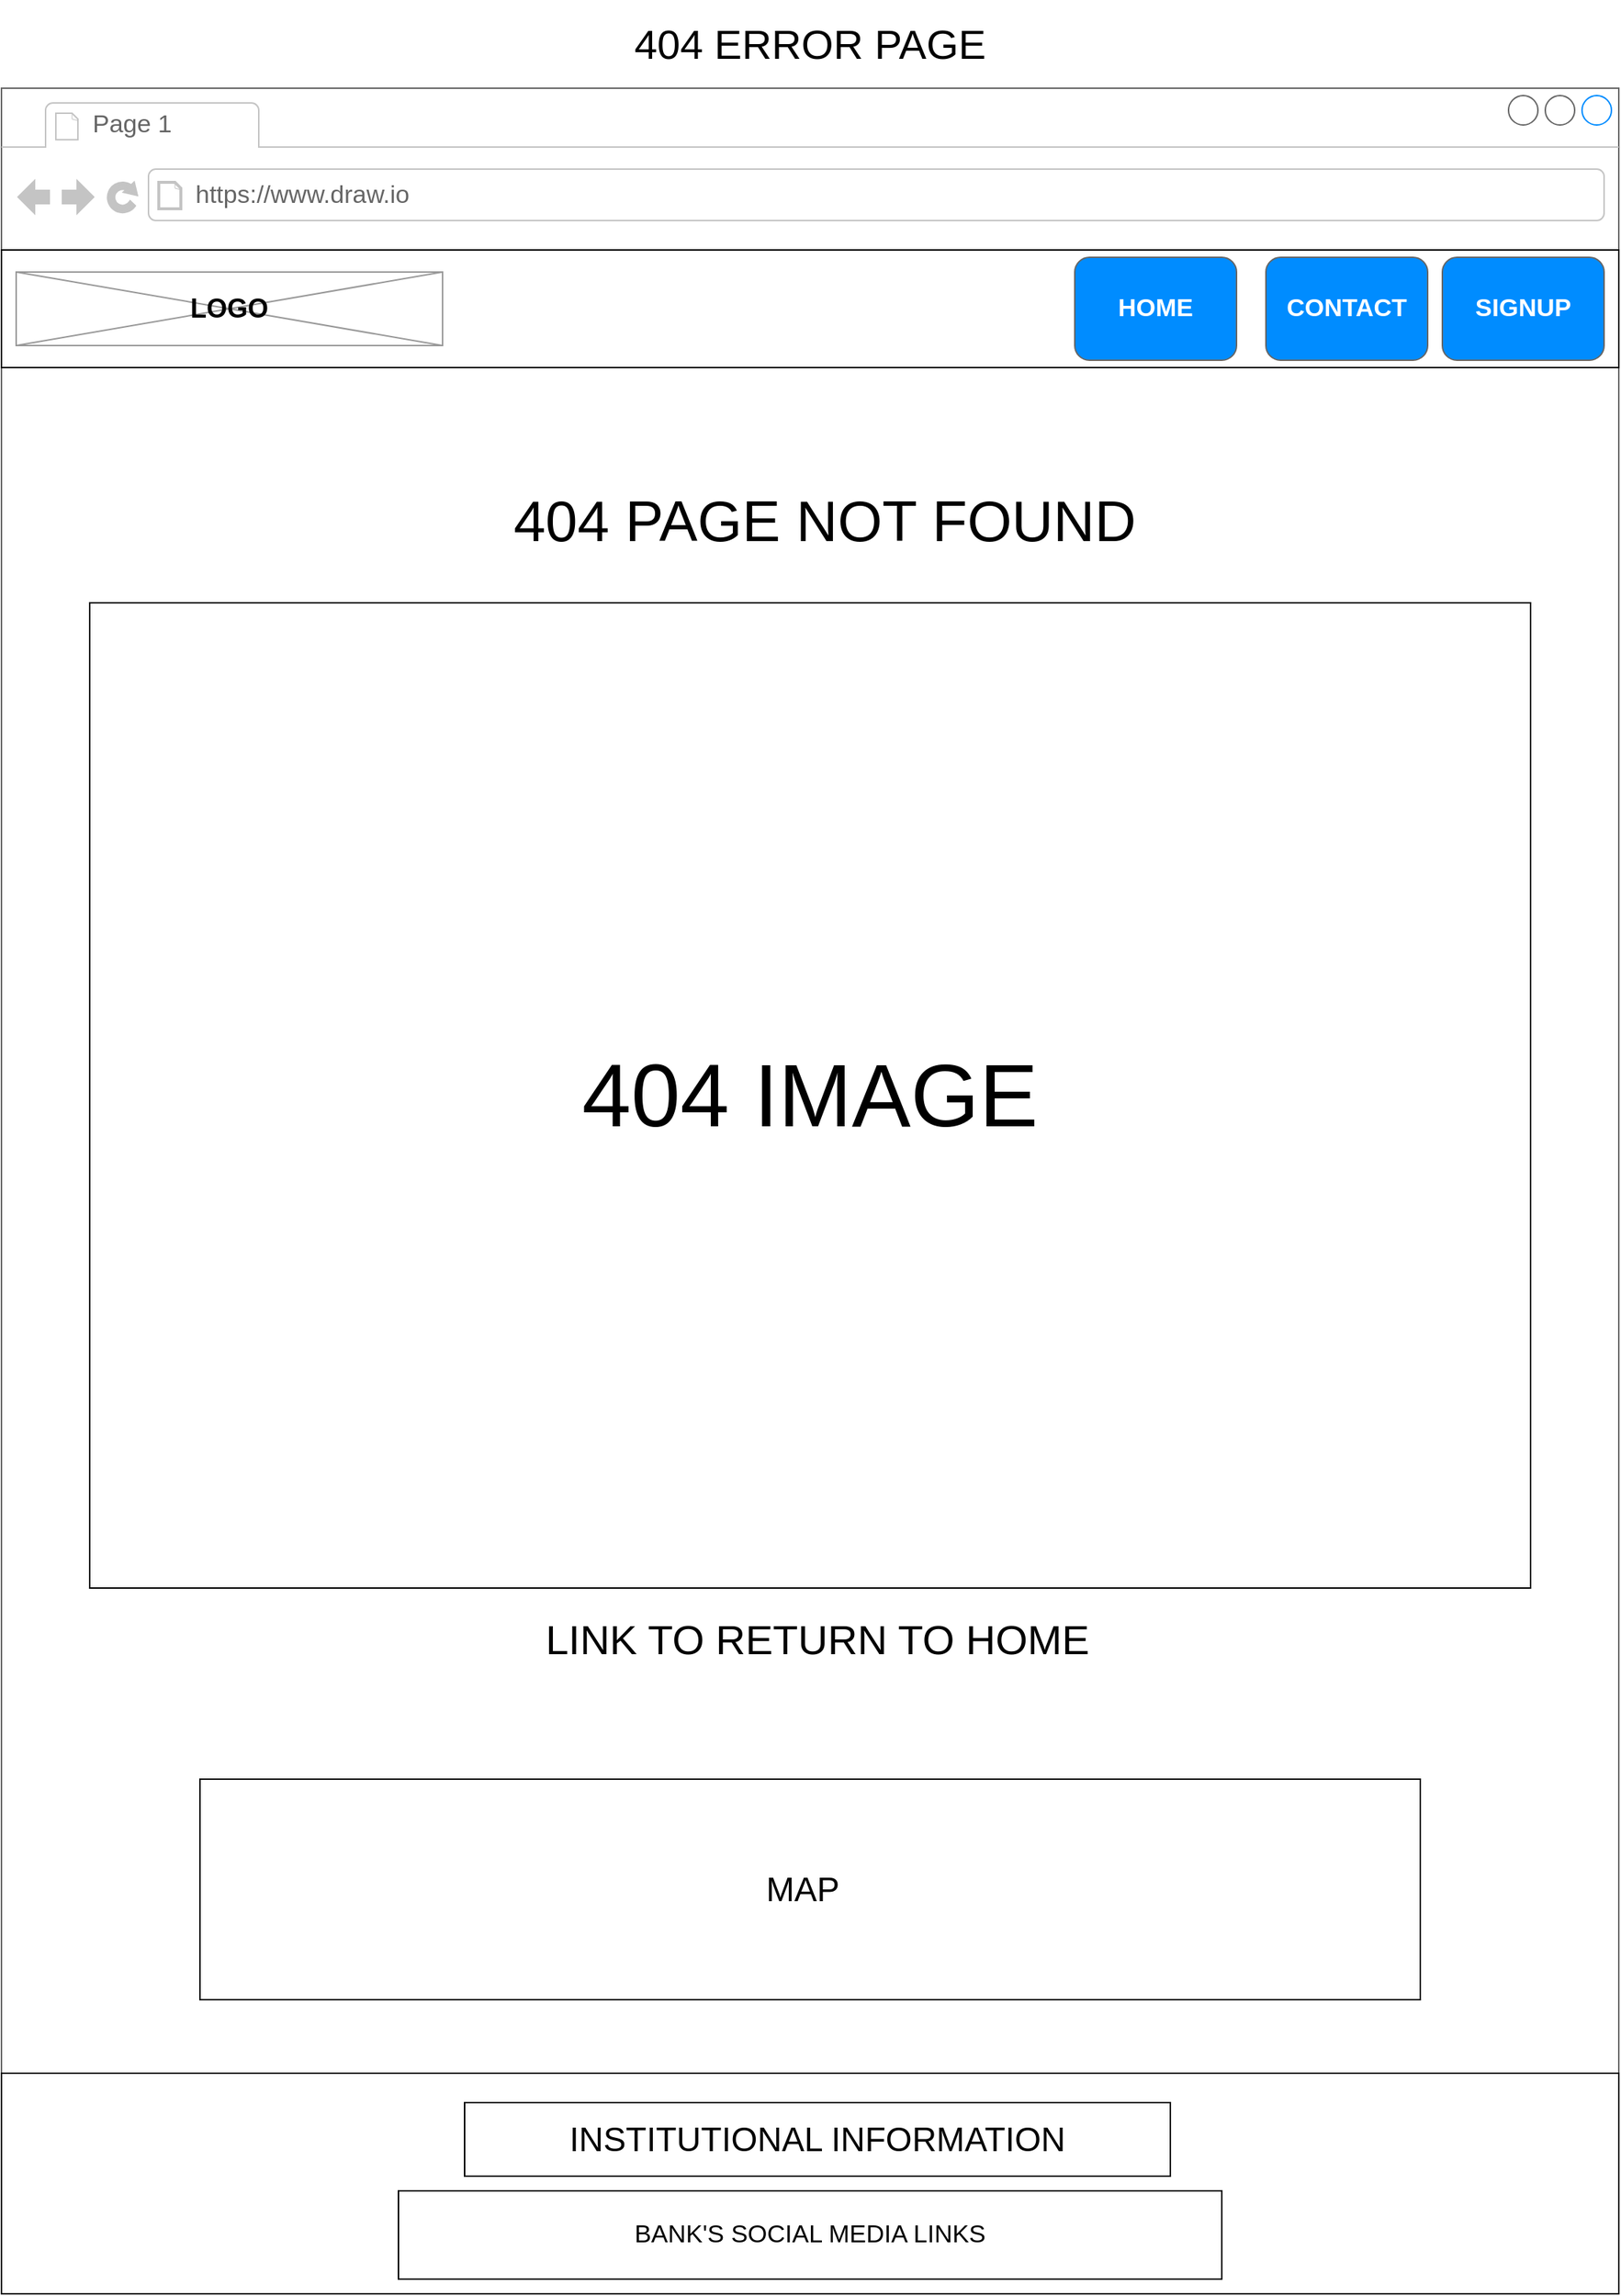 <mxfile version="22.1.16" type="device">
  <diagram name="Page-1" id="2cc2dc42-3aac-f2a9-1cec-7a8b7cbee084">
    <mxGraphModel dx="1400" dy="1771" grid="1" gridSize="10" guides="1" tooltips="1" connect="1" arrows="1" fold="1" page="1" pageScale="1" pageWidth="1100" pageHeight="850" background="none" math="0" shadow="0">
      <root>
        <mxCell id="0" />
        <mxCell id="1" parent="0" />
        <mxCell id="AsocRW2U9enTBRK1ayEM-1" value="" style="strokeWidth=1;shadow=0;dashed=0;align=center;html=1;shape=mxgraph.mockup.containers.browserWindow;rSize=0;strokeColor=#666666;strokeColor2=#008cff;strokeColor3=#c4c4c4;mainText=,;recursiveResize=0;" parent="1" vertex="1">
          <mxGeometry x="30" y="40" width="1100" height="1500" as="geometry" />
        </mxCell>
        <mxCell id="AsocRW2U9enTBRK1ayEM-2" value="Page 1" style="strokeWidth=1;shadow=0;dashed=0;align=center;html=1;shape=mxgraph.mockup.containers.anchor;fontSize=17;fontColor=#666666;align=left;whiteSpace=wrap;" parent="AsocRW2U9enTBRK1ayEM-1" vertex="1">
          <mxGeometry x="60" y="12" width="110" height="26" as="geometry" />
        </mxCell>
        <mxCell id="AsocRW2U9enTBRK1ayEM-3" value="https://www.draw.io" style="strokeWidth=1;shadow=0;dashed=0;align=center;html=1;shape=mxgraph.mockup.containers.anchor;rSize=0;fontSize=17;fontColor=#666666;align=left;" parent="AsocRW2U9enTBRK1ayEM-1" vertex="1">
          <mxGeometry x="130" y="60" width="250" height="26" as="geometry" />
        </mxCell>
        <mxCell id="AsocRW2U9enTBRK1ayEM-9" value="" style="rounded=0;whiteSpace=wrap;html=1;" parent="AsocRW2U9enTBRK1ayEM-1" vertex="1">
          <mxGeometry y="110" width="1100" height="80" as="geometry" />
        </mxCell>
        <mxCell id="AsocRW2U9enTBRK1ayEM-11" value="SIGNUP" style="strokeWidth=1;shadow=0;dashed=0;align=center;html=1;shape=mxgraph.mockup.buttons.button;strokeColor=#666666;fontColor=#ffffff;mainText=;buttonStyle=round;fontSize=17;fontStyle=1;fillColor=#008cff;whiteSpace=wrap;" parent="AsocRW2U9enTBRK1ayEM-1" vertex="1">
          <mxGeometry x="980" y="115" width="110" height="70" as="geometry" />
        </mxCell>
        <mxCell id="AsocRW2U9enTBRK1ayEM-13" value="HOME" style="strokeWidth=1;shadow=0;dashed=0;align=center;html=1;shape=mxgraph.mockup.buttons.button;strokeColor=#666666;fontColor=#ffffff;mainText=;buttonStyle=round;fontSize=17;fontStyle=1;fillColor=#008cff;whiteSpace=wrap;" parent="AsocRW2U9enTBRK1ayEM-1" vertex="1">
          <mxGeometry x="730" y="115" width="110" height="70" as="geometry" />
        </mxCell>
        <mxCell id="AsocRW2U9enTBRK1ayEM-12" value="CONTACT" style="strokeWidth=1;shadow=0;dashed=0;align=center;html=1;shape=mxgraph.mockup.buttons.button;strokeColor=#666666;fontColor=#ffffff;mainText=;buttonStyle=round;fontSize=17;fontStyle=1;fillColor=#008cff;whiteSpace=wrap;" parent="AsocRW2U9enTBRK1ayEM-1" vertex="1">
          <mxGeometry x="860" y="115" width="110" height="70" as="geometry" />
        </mxCell>
        <mxCell id="AsocRW2U9enTBRK1ayEM-14" value="" style="verticalLabelPosition=bottom;shadow=0;dashed=0;align=center;html=1;verticalAlign=top;strokeWidth=1;shape=mxgraph.mockup.graphics.simpleIcon;strokeColor=#999999;" parent="AsocRW2U9enTBRK1ayEM-1" vertex="1">
          <mxGeometry x="10" y="125" width="290" height="50" as="geometry" />
        </mxCell>
        <mxCell id="AsocRW2U9enTBRK1ayEM-15" value="&lt;b&gt;&lt;font style=&quot;font-size: 18px;&quot;&gt;LOGO&lt;/font&gt;&lt;/b&gt;" style="text;html=1;strokeColor=none;fillColor=none;align=center;verticalAlign=middle;whiteSpace=wrap;rounded=0;" parent="AsocRW2U9enTBRK1ayEM-1" vertex="1">
          <mxGeometry x="125" y="135" width="60" height="30" as="geometry" />
        </mxCell>
        <mxCell id="AsocRW2U9enTBRK1ayEM-20" value="&lt;font style=&quot;font-size: 23px;&quot;&gt;&lt;br&gt;&lt;/font&gt;" style="text;html=1;strokeColor=none;fillColor=none;align=center;verticalAlign=middle;whiteSpace=wrap;rounded=0;" parent="AsocRW2U9enTBRK1ayEM-1" vertex="1">
          <mxGeometry x="130" y="250" width="270" height="60" as="geometry" />
        </mxCell>
        <mxCell id="AsocRW2U9enTBRK1ayEM-42" value="" style="rounded=0;whiteSpace=wrap;html=1;" parent="AsocRW2U9enTBRK1ayEM-1" vertex="1">
          <mxGeometry x="135" y="1150" width="830" height="150" as="geometry" />
        </mxCell>
        <mxCell id="AsocRW2U9enTBRK1ayEM-43" value="&lt;font style=&quot;font-size: 23px;&quot;&gt;MAP&lt;/font&gt;" style="text;html=1;strokeColor=none;fillColor=none;align=center;verticalAlign=middle;whiteSpace=wrap;rounded=0;" parent="AsocRW2U9enTBRK1ayEM-1" vertex="1">
          <mxGeometry x="425" y="1170" width="240" height="110" as="geometry" />
        </mxCell>
        <mxCell id="AsocRW2U9enTBRK1ayEM-44" value="" style="rounded=0;whiteSpace=wrap;html=1;" parent="AsocRW2U9enTBRK1ayEM-1" vertex="1">
          <mxGeometry y="1350" width="1100" height="150" as="geometry" />
        </mxCell>
        <mxCell id="AsocRW2U9enTBRK1ayEM-46" value="&lt;font style=&quot;font-size: 23px;&quot;&gt;INSTITUTIONAL INFORMATION&lt;/font&gt;" style="rounded=0;whiteSpace=wrap;html=1;" parent="AsocRW2U9enTBRK1ayEM-1" vertex="1">
          <mxGeometry x="315" y="1370" width="480" height="50" as="geometry" />
        </mxCell>
        <mxCell id="AsocRW2U9enTBRK1ayEM-47" value="&lt;font style=&quot;font-size: 17px;&quot;&gt;BANK&#39;S SOCIAL MEDIA LINKS&lt;/font&gt;" style="rounded=0;whiteSpace=wrap;html=1;" parent="AsocRW2U9enTBRK1ayEM-1" vertex="1">
          <mxGeometry x="270" y="1430" width="560" height="60" as="geometry" />
        </mxCell>
        <mxCell id="7dA4ARxV66aEvDsSmovw-2" value="&lt;font style=&quot;font-size: 60px;&quot;&gt;404 IMAGE&lt;/font&gt;" style="rounded=0;whiteSpace=wrap;html=1;" vertex="1" parent="AsocRW2U9enTBRK1ayEM-1">
          <mxGeometry x="60" y="350" width="980" height="670" as="geometry" />
        </mxCell>
        <mxCell id="7dA4ARxV66aEvDsSmovw-3" value="&lt;font style=&quot;font-size: 39px;&quot;&gt;404 PAGE NOT FOUND&lt;/font&gt;" style="text;html=1;strokeColor=none;fillColor=none;align=center;verticalAlign=middle;whiteSpace=wrap;rounded=0;" vertex="1" parent="AsocRW2U9enTBRK1ayEM-1">
          <mxGeometry x="250" y="250" width="620" height="90" as="geometry" />
        </mxCell>
        <mxCell id="7dA4ARxV66aEvDsSmovw-4" value="&lt;font style=&quot;font-size: 28px;&quot;&gt;LINK TO RETURN TO HOME&lt;/font&gt;" style="text;html=1;strokeColor=none;fillColor=none;align=center;verticalAlign=middle;whiteSpace=wrap;rounded=0;" vertex="1" parent="AsocRW2U9enTBRK1ayEM-1">
          <mxGeometry x="360" y="1040" width="390" height="30" as="geometry" />
        </mxCell>
        <mxCell id="AsocRW2U9enTBRK1ayEM-4" value="&lt;font style=&quot;font-size: 28px;&quot;&gt;404 ERROR PAGE&lt;/font&gt;" style="text;html=1;strokeColor=none;fillColor=none;align=center;verticalAlign=middle;whiteSpace=wrap;rounded=0;" parent="1" vertex="1">
          <mxGeometry x="30" y="-20" width="1100" height="60" as="geometry" />
        </mxCell>
      </root>
    </mxGraphModel>
  </diagram>
</mxfile>
